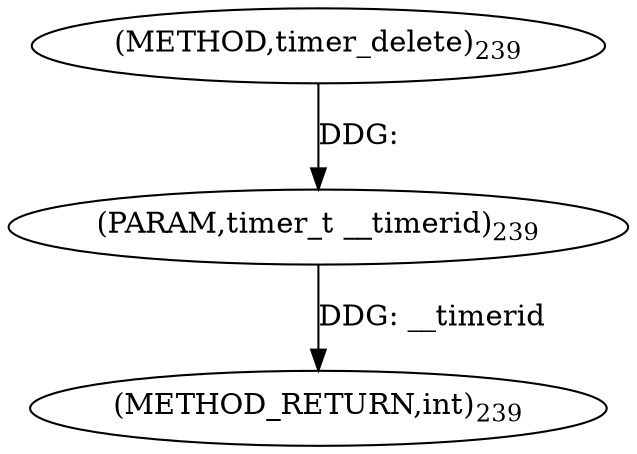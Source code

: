 digraph "timer_delete" {  
"8002" [label = <(METHOD,timer_delete)<SUB>239</SUB>> ]
"8004" [label = <(METHOD_RETURN,int)<SUB>239</SUB>> ]
"8003" [label = <(PARAM,timer_t __timerid)<SUB>239</SUB>> ]
  "8003" -> "8004"  [ label = "DDG: __timerid"] 
  "8002" -> "8003"  [ label = "DDG: "] 
}

